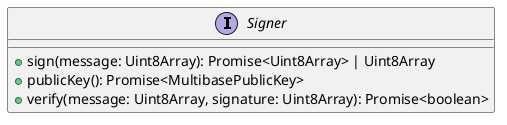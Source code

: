 @startuml
interface Signer {
  + sign(message: Uint8Array): Promise<Uint8Array> | Uint8Array
  + publicKey(): Promise<MultibasePublicKey>
  + verify(message: Uint8Array, signature: Uint8Array): Promise<boolean>
}
@enduml
